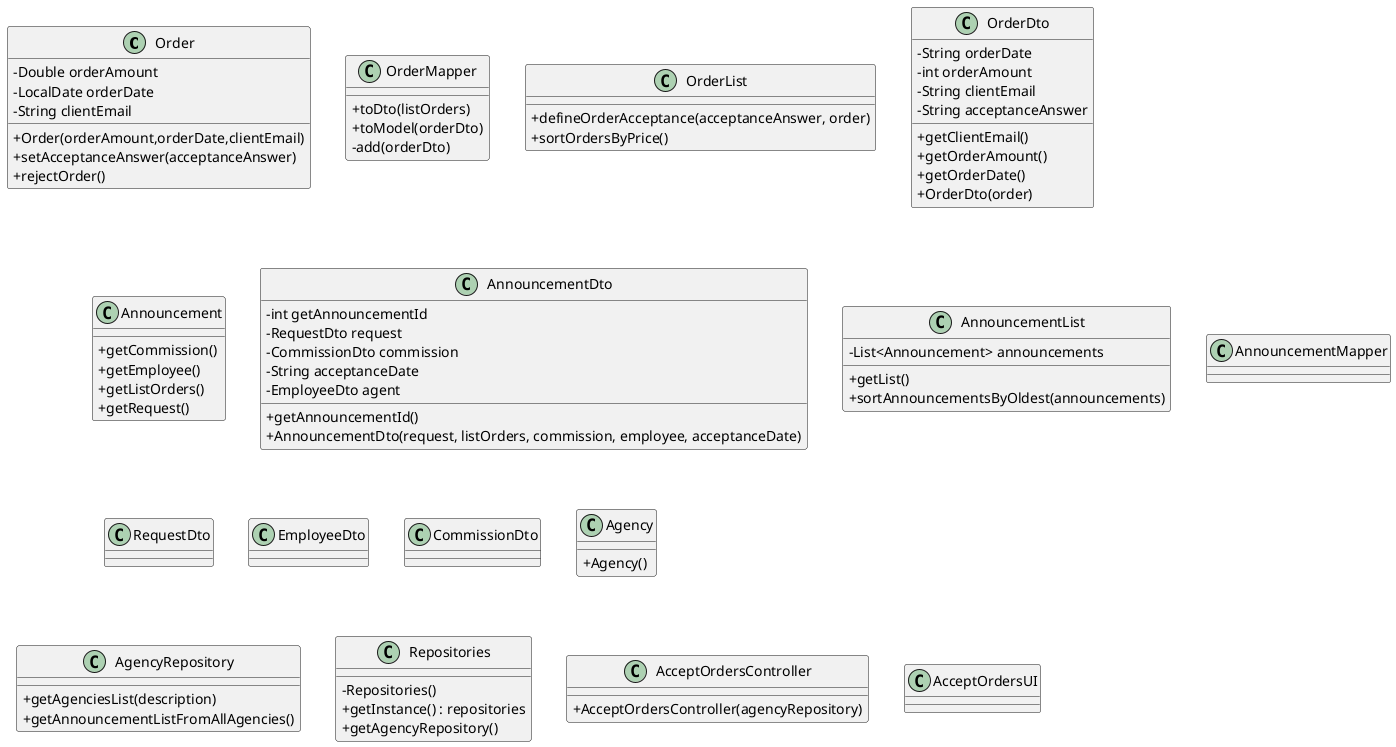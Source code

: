 @startuml
'skinparam monochrome true
skinparam packageStyle rectangle
skinparam shadowing false
skinparam linetype polyline
'skinparam linetype orto

skinparam classAttributeIconSize 0

'left to right direction

class Order {
- Double orderAmount
- LocalDate orderDate
- String clientEmail
+ Order(orderAmount,orderDate,clientEmail)
+ setAcceptanceAnswer(acceptanceAnswer)
+ rejectOrder()

}

class OrderMapper {
+ toDto(listOrders)
+ toModel(orderDto)
- add(orderDto)
}
class OrderList {
+ defineOrderAcceptance(acceptanceAnswer, order)
+ sortOrdersByPrice()
}

class OrderDto {
- String orderDate
- int orderAmount
- String clientEmail
- String acceptanceAnswer
+ getClientEmail()
+ getOrderAmount()
+ getOrderDate()
+ OrderDto(order)
}

class Announcement {
+ getCommission()
+ getEmployee()
+ getListOrders()
+ getRequest()
}

class AnnouncementDto {
- int getAnnouncementId
- RequestDto request
- CommissionDto commission
- String acceptanceDate
- EmployeeDto agent
+ getAnnouncementId()
+ AnnouncementDto(request, listOrders, commission, employee, acceptanceDate)
}

class AnnouncementList {
- List<Announcement> announcements
+ getList()
+ sortAnnouncementsByOldest(announcements)
}
class AnnouncementMapper {

}
class RequestDto {

}
class EmployeeDto{

}
class CommissionDto{

}
class Agency {
    + Agency()
}

class AgencyRepository {
    + getAgenciesList(description)
    + getAnnouncementListFromAllAgencies()
}


class Repositories {
    - Repositories()
    + getInstance() : repositories
    + getAgencyRepository()
}

class AcceptOrdersController {
    + AcceptOrdersController(agencyRepository)

}


class AcceptOrdersUI {
}



@enduml